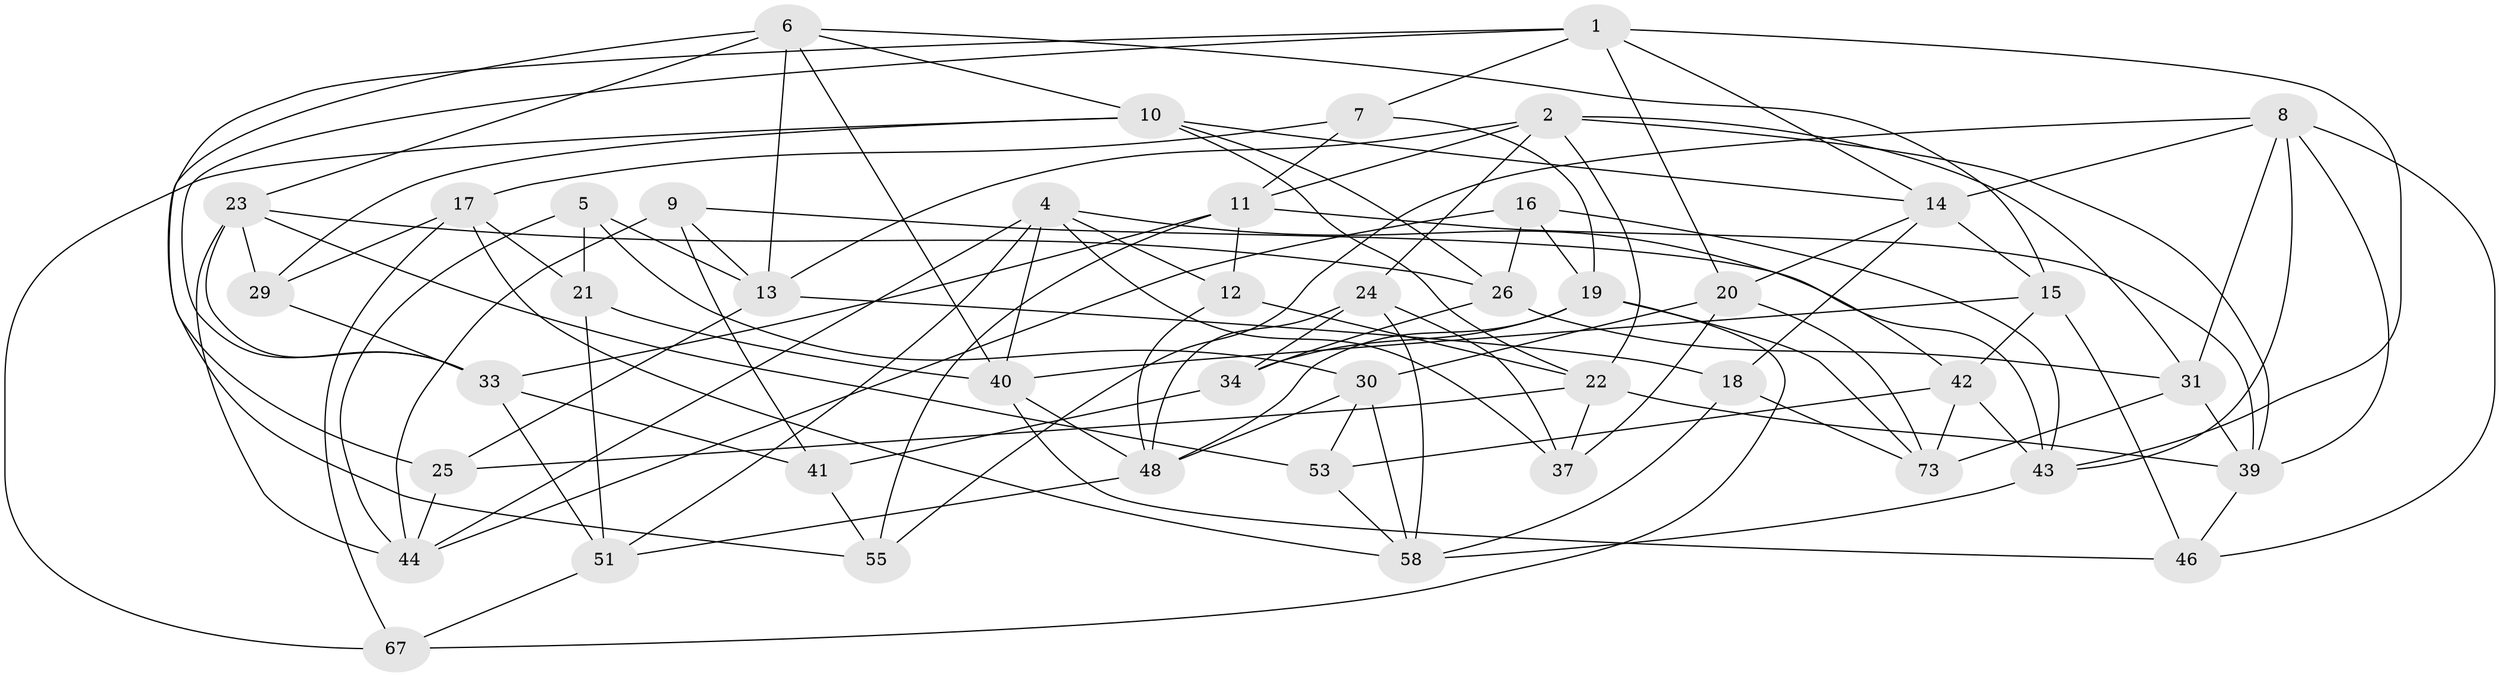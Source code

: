 // Generated by graph-tools (version 1.1) at 2025/52/02/27/25 19:52:34]
// undirected, 45 vertices, 114 edges
graph export_dot {
graph [start="1"]
  node [color=gray90,style=filled];
  1 [super="+3"];
  2 [super="+32"];
  4 [super="+71"];
  5;
  6 [super="+75"];
  7;
  8 [super="+27"];
  9;
  10 [super="+35"];
  11 [super="+56"];
  12;
  13 [super="+65"];
  14 [super="+28"];
  15 [super="+36"];
  16;
  17 [super="+61"];
  18;
  19 [super="+50"];
  20 [super="+76"];
  21 [super="+38"];
  22 [super="+49"];
  23 [super="+47"];
  24 [super="+68"];
  25;
  26 [super="+69"];
  29;
  30 [super="+66"];
  31 [super="+59"];
  33 [super="+62"];
  34 [super="+52"];
  37;
  39 [super="+45"];
  40 [super="+63"];
  41;
  42 [super="+70"];
  43 [super="+60"];
  44 [super="+54"];
  46;
  48 [super="+57"];
  51 [super="+72"];
  53;
  55;
  58 [super="+64"];
  67;
  73 [super="+74"];
  1 -- 14;
  1 -- 20;
  1 -- 25;
  1 -- 7;
  1 -- 33;
  1 -- 43;
  2 -- 24;
  2 -- 11;
  2 -- 39;
  2 -- 13;
  2 -- 22;
  2 -- 31;
  4 -- 44;
  4 -- 37;
  4 -- 51;
  4 -- 12;
  4 -- 42;
  4 -- 40;
  5 -- 21;
  5 -- 30;
  5 -- 13;
  5 -- 44;
  6 -- 40;
  6 -- 15;
  6 -- 55;
  6 -- 10;
  6 -- 23;
  6 -- 13;
  7 -- 11;
  7 -- 17;
  7 -- 19;
  8 -- 55;
  8 -- 14;
  8 -- 31;
  8 -- 43;
  8 -- 46;
  8 -- 39;
  9 -- 41;
  9 -- 43;
  9 -- 13;
  9 -- 44;
  10 -- 22;
  10 -- 67;
  10 -- 26;
  10 -- 29;
  10 -- 14;
  11 -- 12;
  11 -- 55;
  11 -- 39;
  11 -- 33;
  12 -- 48;
  12 -- 22;
  13 -- 18;
  13 -- 25;
  14 -- 18;
  14 -- 20;
  14 -- 15;
  15 -- 40;
  15 -- 42 [weight=2];
  15 -- 46;
  16 -- 44;
  16 -- 19;
  16 -- 43;
  16 -- 26;
  17 -- 21 [weight=2];
  17 -- 58;
  17 -- 67;
  17 -- 29;
  18 -- 73;
  18 -- 58;
  19 -- 73;
  19 -- 67;
  19 -- 48;
  19 -- 34;
  20 -- 37;
  20 -- 73;
  20 -- 30 [weight=2];
  21 -- 51 [weight=2];
  21 -- 40;
  22 -- 25;
  22 -- 37;
  22 -- 39;
  23 -- 26;
  23 -- 53;
  23 -- 33;
  23 -- 29;
  23 -- 44;
  24 -- 34 [weight=2];
  24 -- 58;
  24 -- 37;
  24 -- 48;
  25 -- 44;
  26 -- 34 [weight=2];
  26 -- 31;
  29 -- 33;
  30 -- 48;
  30 -- 53;
  30 -- 58;
  31 -- 73 [weight=2];
  31 -- 39;
  33 -- 41;
  33 -- 51;
  34 -- 41;
  39 -- 46;
  40 -- 48;
  40 -- 46;
  41 -- 55;
  42 -- 53;
  42 -- 73;
  42 -- 43;
  43 -- 58;
  48 -- 51;
  51 -- 67;
  53 -- 58;
}
